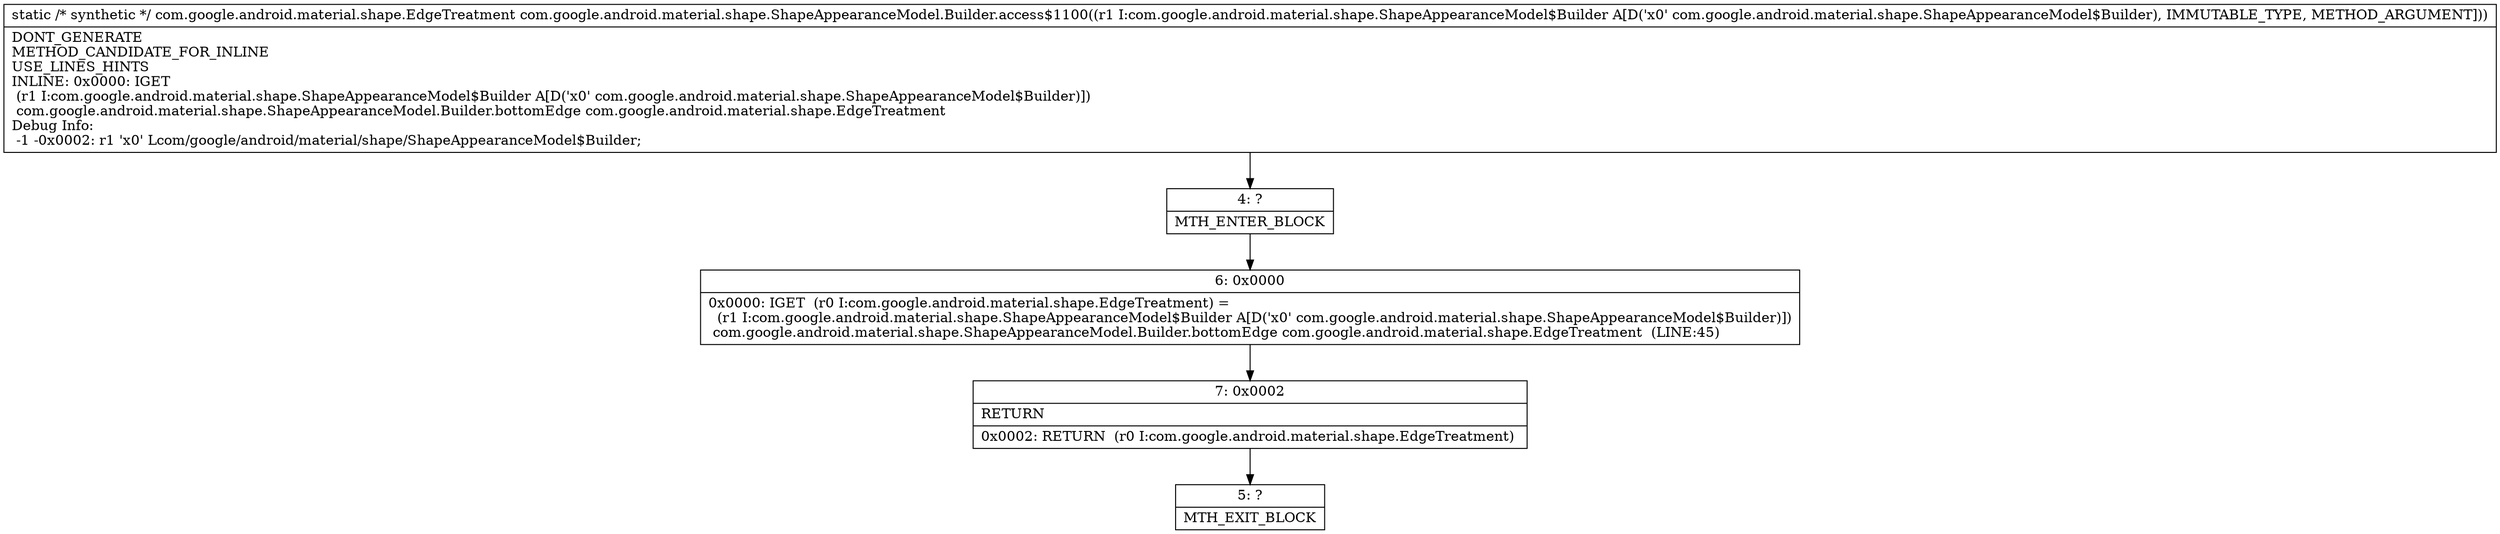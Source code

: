 digraph "CFG forcom.google.android.material.shape.ShapeAppearanceModel.Builder.access$1100(Lcom\/google\/android\/material\/shape\/ShapeAppearanceModel$Builder;)Lcom\/google\/android\/material\/shape\/EdgeTreatment;" {
Node_4 [shape=record,label="{4\:\ ?|MTH_ENTER_BLOCK\l}"];
Node_6 [shape=record,label="{6\:\ 0x0000|0x0000: IGET  (r0 I:com.google.android.material.shape.EdgeTreatment) = \l  (r1 I:com.google.android.material.shape.ShapeAppearanceModel$Builder A[D('x0' com.google.android.material.shape.ShapeAppearanceModel$Builder)])\l com.google.android.material.shape.ShapeAppearanceModel.Builder.bottomEdge com.google.android.material.shape.EdgeTreatment  (LINE:45)\l}"];
Node_7 [shape=record,label="{7\:\ 0x0002|RETURN\l|0x0002: RETURN  (r0 I:com.google.android.material.shape.EdgeTreatment) \l}"];
Node_5 [shape=record,label="{5\:\ ?|MTH_EXIT_BLOCK\l}"];
MethodNode[shape=record,label="{static \/* synthetic *\/ com.google.android.material.shape.EdgeTreatment com.google.android.material.shape.ShapeAppearanceModel.Builder.access$1100((r1 I:com.google.android.material.shape.ShapeAppearanceModel$Builder A[D('x0' com.google.android.material.shape.ShapeAppearanceModel$Builder), IMMUTABLE_TYPE, METHOD_ARGUMENT]))  | DONT_GENERATE\lMETHOD_CANDIDATE_FOR_INLINE\lUSE_LINES_HINTS\lINLINE: 0x0000: IGET  \l  (r1 I:com.google.android.material.shape.ShapeAppearanceModel$Builder A[D('x0' com.google.android.material.shape.ShapeAppearanceModel$Builder)])\l com.google.android.material.shape.ShapeAppearanceModel.Builder.bottomEdge com.google.android.material.shape.EdgeTreatment\lDebug Info:\l  \-1 \-0x0002: r1 'x0' Lcom\/google\/android\/material\/shape\/ShapeAppearanceModel$Builder;\l}"];
MethodNode -> Node_4;Node_4 -> Node_6;
Node_6 -> Node_7;
Node_7 -> Node_5;
}

